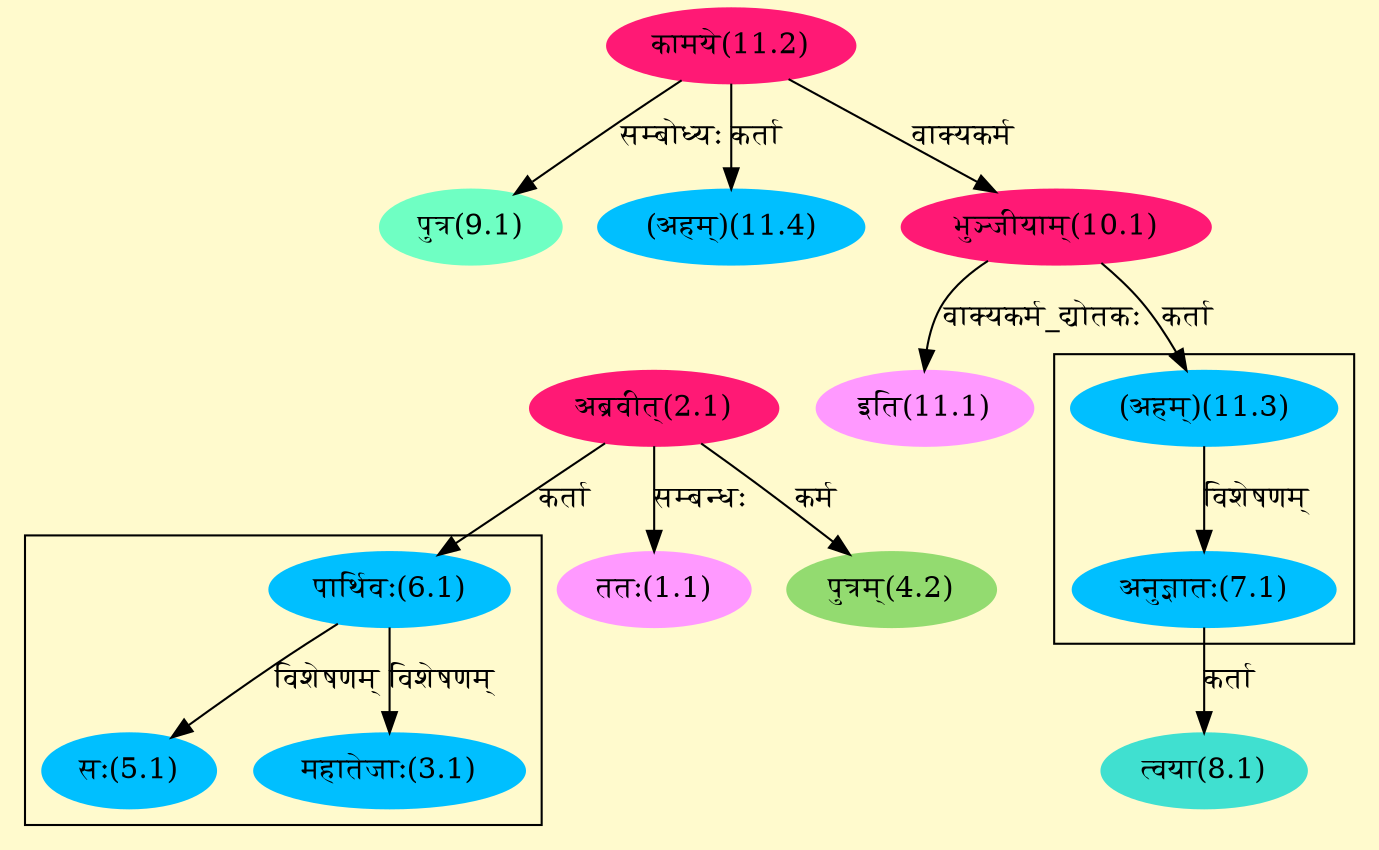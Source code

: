 digraph G{
rankdir=BT;
 compound=true;
 bgcolor="lemonchiffon1";

subgraph cluster_1{
Node3_1 [style=filled, color="#00BFFF" label = "महातेजाः(3.1)"]
Node6_1 [style=filled, color="#00BFFF" label = "पार्थिवः(6.1)"]
Node5_1 [style=filled, color="#00BFFF" label = "सः(5.1)"]

}

subgraph cluster_2{
Node7_1 [style=filled, color="#00BFFF" label = "अनुज्ञातः(7.1)"]
Node11_3 [style=filled, color="#00BFFF" label = "(अहम्)(11.3)"]

}
Node1_1 [style=filled, color="#FF99FF" label = "ततः(1.1)"]
Node2_1 [style=filled, color="#FF1975" label = "अब्रवीत्(2.1)"]
Node6_1 [style=filled, color="#00BFFF" label = "पार्थिवः(6.1)"]
Node [style=filled, color="" label = "()"]
Node4_2 [style=filled, color="#93DB70" label = "पुत्रम्(4.2)"]
Node8_1 [style=filled, color="#40E0D0" label = "त्वया(8.1)"]
Node7_1 [style=filled, color="#00BFFF" label = "अनुज्ञातः(7.1)"]
Node9_1 [style=filled, color="#6FFFC3" label = "पुत्र(9.1)"]
Node11_2 [style=filled, color="#FF1975" label = "कामये(11.2)"]
Node10_1 [style=filled, color="#FF1975" label = "भुञ्जीयाम्(10.1)"]
Node11_1 [style=filled, color="#FF99FF" label = "इति(11.1)"]
Node5_1 [style=filled, color="#00BFFF" label = "सः(5.1)"]
Node11_3 [style=filled, color="#00BFFF" label = "(अहम्)(11.3)"]
Node11_4 [style=filled, color="#00BFFF" label = "(अहम्)(11.4)"]
/* Start of Relations section */

Node1_1 -> Node2_1 [  label="सम्बन्धः"  dir="back" ]
Node3_1 -> Node6_1 [  label="विशेषणम्"  dir="back" ]
Node4_2 -> Node2_1 [  label="कर्म"  dir="back" ]
Node5_1 -> Node6_1 [  label="विशेषणम्"  dir="back" ]
Node6_1 -> Node2_1 [  label="कर्ता"  dir="back" ]
Node7_1 -> Node11_3 [  label="विशेषणम्"  dir="back" ]
Node8_1 -> Node7_1 [  label="कर्ता"  dir="back" ]
Node9_1 -> Node11_2 [  label="सम्बोध्यः"  dir="back" ]
Node10_1 -> Node11_2 [  label="वाक्यकर्म"  dir="back" ]
Node11_1 -> Node10_1 [  label="वाक्यकर्म_द्योतकः"  dir="back" ]
Node11_3 -> Node10_1 [  label="कर्ता"  dir="back" ]
Node11_4 -> Node11_2 [  label="कर्ता"  dir="back" ]
}
